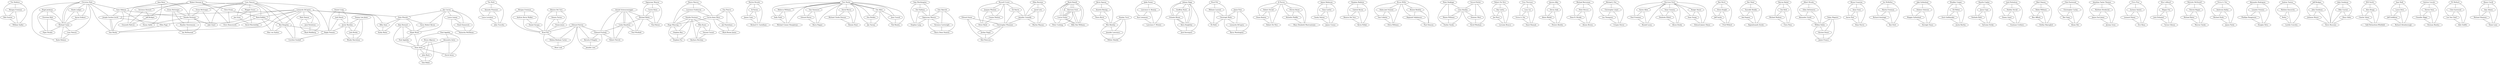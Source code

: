 graph G {
charset=utf8;
"Tim Robbins" -- " Morgan Freeman";
"Tim Robbins" -- " Bob Gunton";
"Tim Robbins" -- " William Sadler";
" Morgan Freeman" -- " Bob Gunton";
" Morgan Freeman" -- " William Sadler";
" Bob Gunton" -- " William Sadler";
"Christian Bale" -- " Heath Ledger";
"Christian Bale" -- " Aaron Eckhart";
"Christian Bale" -- " Michael Caine";
" Heath Ledger" -- " Aaron Eckhart";
" Heath Ledger" -- " Michael Caine";
" Aaron Eckhart" -- " Michael Caine";
"Leonardo DiCaprio" -- " Joseph Gordon-Levitt";
"Leonardo DiCaprio" -- " Ellen Page";
"Leonardo DiCaprio" -- " Tom Hardy";
" Joseph Gordon-Levitt" -- " Ellen Page";
" Joseph Gordon-Levitt" -- " Tom Hardy";
" Ellen Page" -- " Tom Hardy";
"Tim Roth" -- " Amanda Plummer";
"Tim Roth" -- " Laura Lovelace";
"Tim Roth" -- " John Travolta";
" Amanda Plummer" -- " Laura Lovelace";
" Amanda Plummer" -- " John Travolta";
" Laura Lovelace" -- " John Travolta";
"Edward Norton" -- " Brad Pitt";
"Edward Norton" -- " Helena Bonham Carter";
"Edward Norton" -- " Meat Loaf";
" Brad Pitt" -- " Helena Bonham Carter";
" Brad Pitt" -- " Meat Loaf";
" Helena Bonham Carter" -- " Meat Loaf";
"Alan Howard" -- " Elijah Wood";
"Alan Howard" -- " Noel Appleby";
"Alan Howard" -- " Sean Astin";
" Elijah Wood" -- " Noel Appleby";
" Elijah Wood" -- " Sean Astin";
" Noel Appleby" -- " Sean Astin";
"Noel Appleby" -- " Alexandra Astin";
"Noel Appleby" -- " Sean Astin";
"Noel Appleby" -- " David Aston";
" Alexandra Astin" -- " Sean Astin";
" Alexandra Astin" -- " David Aston";
" Sean Astin" -- " David Aston";
"Keanu Reeves" -- " Laurence Fishburne";
"Keanu Reeves" -- " Carrie-Anne Moss";
"Keanu Reeves" -- " Hugo Weaving";
" Laurence Fishburne" -- " Carrie-Anne Moss";
" Laurence Fishburne" -- " Hugo Weaving";
" Carrie-Anne Moss" -- " Hugo Weaving";
"Marlon Brando" -- " Al Pacino";
"Marlon Brando" -- " James Caan";
"Marlon Brando" -- " Richard S. Castellano";
" Al Pacino" -- " James Caan";
" Al Pacino" -- " Richard S. Castellano";
" James Caan" -- " Richard S. Castellano";
"Tom Hanks" -- " Rebecca Williams";
"Tom Hanks" -- " Sally Field";
"Tom Hanks" -- " Michael Conner Humphreys";
" Rebecca Williams" -- " Sally Field";
" Rebecca Williams" -- " Michael Conner Humphreys";
" Sally Field" -- " Michael Conner Humphreys";
"Bruce Allpress" -- " Sean Astin";
"Bruce Allpress" -- " John Bach";
"Bruce Allpress" -- " Sala Baker";
" Sean Astin" -- " John Bach";
" Sean Astin" -- " Sala Baker";
" John Bach" -- " Sala Baker";
"Christian Bale" -- " Gary Oldman";
"Christian Bale" -- " Tom Hardy";
"Christian Bale" -- " Joseph Gordon-Levitt";
" Gary Oldman" -- " Tom Hardy";
" Gary Oldman" -- " Joseph Gordon-Levitt";
" Tom Hardy" -- " Joseph Gordon-Levitt";
"Morgan Freeman" -- " Andrew Kevin Walker";
"Morgan Freeman" -- " Daniel Zacapa";
"Morgan Freeman" -- " Brad Pitt";
" Andrew Kevin Walker" -- " Daniel Zacapa";
" Andrew Kevin Walker" -- " Brad Pitt";
" Daniel Zacapa" -- " Brad Pitt";
"Sam Worthington" -- " Zoe Saldana";
"Sam Worthington" -- " Sigourney Weaver";
"Sam Worthington" -- " Stephen Lang";
" Zoe Saldana" -- " Sigourney Weaver";
" Zoe Saldana" -- " Stephen Lang";
" Sigourney Weaver" -- " Stephen Lang";
"Christian Bale" -- " Michael Caine";
"Christian Bale" -- " Liam Neeson";
"Christian Bale" -- " Katie Holmes";
" Michael Caine" -- " Liam Neeson";
" Michael Caine" -- " Katie Holmes";
" Liam Neeson" -- " Katie Holmes";
"Russell Crowe" -- " Joaquin Phoenix";
"Russell Crowe" -- " Connie Nielsen";
"Russell Crowe" -- " Oliver Reed";
" Joaquin Phoenix" -- " Connie Nielsen";
" Joaquin Phoenix" -- " Oliver Reed";
" Connie Nielsen" -- " Oliver Reed";
"Robert Downey Jr." -- " Chris Evans";
"Robert Downey Jr." -- " Mark Ruffalo";
"Robert Downey Jr." -- " Chris Hemsworth";
" Chris Evans" -- " Mark Ruffalo";
" Chris Evans" -- " Chris Hemsworth";
" Mark Ruffalo" -- " Chris Hemsworth";
"Mark Hamill" -- " Harrison Ford";
"Mark Hamill" -- " Carrie Fisher";
"Mark Hamill" -- " Peter Cushing";
" Harrison Ford" -- " Carrie Fisher";
" Harrison Ford" -- " Peter Cushing";
" Carrie Fisher" -- " Peter Cushing";
"Guy Pearce" -- " Carrie-Anne Moss";
"Guy Pearce" -- " Joe Pantoliano";
"Guy Pearce" -- " Mark Boone Junior";
" Carrie-Anne Moss" -- " Joe Pantoliano";
" Carrie-Anne Moss" -- " Mark Boone Junior";
" Joe Pantoliano" -- " Mark Boone Junior";
"Kevin Spacey" -- " Annette Bening";
"Kevin Spacey" -- " Thora Birch";
"Kevin Spacey" -- " Wes Bentley";
" Annette Bening" -- " Thora Birch";
" Annette Bening" -- " Wes Bentley";
" Thora Birch" -- " Wes Bentley";
"Tom Hanks" -- " Tom Sizemore";
"Tom Hanks" -- " Edward Burns";
"Tom Hanks" -- " Barry Pepper";
" Tom Sizemore" -- " Edward Burns";
" Tom Sizemore" -- " Barry Pepper";
" Edward Burns" -- " Barry Pepper";
"Liam Neeson" -- " Ben Kingsley";
"Liam Neeson" -- " Ralph Fiennes";
"Liam Neeson" -- " Caroline Goodall";
" Ben Kingsley" -- " Ralph Fiennes";
" Ben Kingsley" -- " Caroline Goodall";
" Ralph Fiennes" -- " Caroline Goodall";
"Leonardo DiCaprio" -- " Matt Damon";
"Leonardo DiCaprio" -- " Jack Nicholson";
"Leonardo DiCaprio" -- " Mark Wahlberg";
" Matt Damon" -- " Jack Nicholson";
" Matt Damon" -- " Mark Wahlberg";
" Jack Nicholson" -- " Mark Wahlberg";
"Jodie Foster" -- " Lawrence A. Bonney";
"Jodie Foster" -- " Kasi Lemmons";
"Jodie Foster" -- " Lawrence T. Wrentz";
" Lawrence A. Bonney" -- " Kasi Lemmons";
" Lawrence A. Bonney" -- " Lawrence T. Wrentz";
" Kasi Lemmons" -- " Lawrence T. Wrentz";
"Johnny Depp" -- " Geoffrey Rush";
"Johnny Depp" -- " Orlando Bloom";
"Johnny Depp" -- " Keira Knightley";
" Geoffrey Rush" -- " Orlando Bloom";
" Geoffrey Rush" -- " Keira Knightley";
" Orlando Bloom" -- " Keira Knightley";
"Mark Hamill" -- " Harrison Ford";
"Mark Hamill" -- " Carrie Fisher";
"Mark Hamill" -- " Billy Dee Williams";
" Harrison Ford" -- " Carrie Fisher";
" Harrison Ford" -- " Billy Dee Williams";
" Carrie Fisher" -- " Billy Dee Williams";
"Leonardo DiCaprio" -- " Kate Winslet";
"Leonardo DiCaprio" -- " Billy Zane";
"Leonardo DiCaprio" -- " Kathy Bates";
" Kate Winslet" -- " Billy Zane";
" Kate Winslet" -- " Kathy Bates";
" Billy Zane" -- " Kathy Bates";
"Brad Pitt" -- " Mélanie Laurent";
"Brad Pitt" -- " Christoph Waltz";
"Brad Pitt" -- " Eli Roth";
" Mélanie Laurent" -- " Christoph Waltz";
" Mélanie Laurent" -- " Eli Roth";
" Christoph Waltz" -- " Eli Roth";
"Natalie Portman" -- " Hugo Weaving";
"Natalie Portman" -- " Stephen Rea";
"Natalie Portman" -- " Stephen Fry";
" Hugo Weaving" -- " Stephen Rea";
" Hugo Weaving" -- " Stephen Fry";
" Stephen Rea" -- " Stephen Fry";
"Jamie Foxx" -- " Christoph Waltz";
"Jamie Foxx" -- " Leonardo DiCaprio";
"Jamie Foxx" -- " Kerry Washington";
" Christoph Waltz" -- " Leonardo DiCaprio";
" Christoph Waltz" -- " Kerry Washington";
" Leonardo DiCaprio" -- " Kerry Washington";
"Hugh Jackman" -- " Christian Bale";
"Hugh Jackman" -- " Michael Caine";
"Hugh Jackman" -- " Piper Perabo";
" Christian Bale" -- " Michael Caine";
" Christian Bale" -- " Piper Perabo";
" Michael Caine" -- " Piper Perabo";
"Edward Norton" -- " Edward Furlong";
"Edward Norton" -- " Beverly D'Angelo";
"Edward Norton" -- " Jennifer Lien";
" Edward Furlong" -- " Beverly D'Angelo";
" Edward Furlong" -- " Jennifer Lien";
" Beverly D'Angelo" -- " Jennifer Lien";
"Al Pacino" -- " Robert Duvall";
"Al Pacino" -- " Diane Keaton";
"Al Pacino" -- " Robert De Niro";
" Robert Duvall" -- " Diane Keaton";
" Robert Duvall" -- " Robert De Niro";
" Diane Keaton" -- " Robert De Niro";
"James Robinson" -- " Sean Lawlor";
"James Robinson" -- " Sandy Nelson";
"James Robinson" -- " James Cosmo";
" Sean Lawlor" -- " Sandy Nelson";
" Sean Lawlor" -- " James Cosmo";
" Sandy Nelson" -- " James Cosmo";
"Arnold Schwarzenegger" -- " Linda Hamilton";
"Arnold Schwarzenegger" -- " Edward Furlong";
"Arnold Schwarzenegger" -- " Robert Patrick";
" Linda Hamilton" -- " Edward Furlong";
" Linda Hamilton" -- " Robert Patrick";
" Edward Furlong" -- " Robert Patrick";
"Stephen Baldwin" -- " Gabriel Byrne";
"Stephen Baldwin" -- " Benicio Del Toro";
"Stephen Baldwin" -- " Kevin Pollak";
" Gabriel Byrne" -- " Benicio Del Toro";
" Gabriel Byrne" -- " Kevin Pollak";
" Benicio Del Toro" -- " Kevin Pollak";
"Bruce Willis" -- " Haley Joel Osment";
"Bruce Willis" -- " Toni Collette";
"Bruce Willis" -- " Olivia Williams";
" Haley Joel Osment" -- " Toni Collette";
" Haley Joel Osment" -- " Olivia Williams";
" Toni Collette" -- " Olivia Williams";
"Peter Dinklage" -- " Lena Headey";
"Peter Dinklage" -- " Maisie Williams";
"Peter Dinklage" -- " Emilia Clarke";
" Lena Headey" -- " Maisie Williams";
" Lena Headey" -- " Emilia Clarke";
" Maisie Williams" -- " Emilia Clarke";
"Robert De Niro" -- " Ray Liotta";
"Robert De Niro" -- " Joe Pesci";
"Robert De Niro" -- " Lorraine Bracco";
" Ray Liotta" -- " Joe Pesci";
" Ray Liotta" -- " Lorraine Bracco";
" Joe Pesci" -- " Lorraine Bracco";
"Uma Thurman" -- " Lucy Liu";
"Uma Thurman" -- " Vivica A. Fox";
"Uma Thurman" -- " Daryl Hannah";
" Lucy Liu" -- " Vivica A. Fox";
" Lucy Liu" -- " Daryl Hannah";
" Vivica A. Fox" -- " Daryl Hannah";
"Jean Reno" -- " Gary Oldman";
"Jean Reno" -- " Natalie Portman";
"Jean Reno" -- " Danny Aiello";
" Gary Oldman" -- " Natalie Portman";
" Gary Oldman" -- " Danny Aiello";
" Natalie Portman" -- " Danny Aiello";
"Tom Hanks" -- " David Morse";
"Tom Hanks" -- " Michael Clarke Duncan";
"Tom Hanks" -- " Bonnie Hunt";
" David Morse" -- " Michael Clarke Duncan";
" David Morse" -- " Bonnie Hunt";
" Michael Clarke Duncan" -- " Bonnie Hunt";
"Jessica Alba" -- " Devon Aoki";
"Jessica Alba" -- " Alexis Bledel";
"Jessica Alba" -- " Powers Boothe";
" Devon Aoki" -- " Alexis Bledel";
" Devon Aoki" -- " Powers Boothe";
" Alexis Bledel" -- " Powers Boothe";
"Leonardo DiCaprio" -- " Mark Ruffalo";
"Leonardo DiCaprio" -- " Ben Kingsley";
"Leonardo DiCaprio" -- " Max von Sydow";
" Mark Ruffalo" -- " Ben Kingsley";
" Mark Ruffalo" -- " Max von Sydow";
" Ben Kingsley" -- " Max von Sydow";
"Michael Berryman" -- " Peter Brocco";
"Michael Berryman" -- " Dean R. Brooks";
"Michael Berryman" -- " Alonzo Brown";
" Peter Brocco" -- " Dean R. Brooks";
" Peter Brocco" -- " Alonzo Brown";
" Dean R. Brooks" -- " Alonzo Brown";
"Michael J. Fox" -- " Christopher Lloyd";
"Michael J. Fox" -- " Lea Thompson";
"Michael J. Fox" -- " Crispin Glover";
" Christopher Lloyd" -- " Lea Thompson";
" Christopher Lloyd" -- " Crispin Glover";
" Lea Thompson" -- " Crispin Glover";
"Jim Carrey" -- " Kate Winslet";
"Jim Carrey" -- " Gerry Robert Byrne";
"Jim Carrey" -- " Elijah Wood";
" Kate Winslet" -- " Gerry Robert Byrne";
" Kate Winslet" -- " Elijah Wood";
" Gerry Robert Byrne" -- " Elijah Wood";
"Harrison Ford" -- " Karen Allen";
"Harrison Ford" -- " Paul Freeman";
"Harrison Ford" -- " Ronald Lacey";
" Karen Allen" -- " Paul Freeman";
" Karen Allen" -- " Ronald Lacey";
" Paul Freeman" -- " Ronald Lacey";
"Ben Burtt" -- " Elissa Knight";
"Ben Burtt" -- " Jeff Garlin";
"Ben Burtt" -- " Fred Willard";
" Elissa Knight" -- " Jeff Garlin";
" Elissa Knight" -- " Fred Willard";
" Jeff Garlin" -- " Fred Willard";
"Robert Downey Jr." -- " Terrence Howard";
"Robert Downey Jr." -- " Jeff Bridges";
"Robert Downey Jr." -- " Gwyneth Paltrow";
" Terrence Howard" -- " Jeff Bridges";
" Terrence Howard" -- " Gwyneth Paltrow";
" Jeff Bridges" -- " Gwyneth Paltrow";
"Stanley Tucci" -- " Wes Bentley";
"Stanley Tucci" -- " Jennifer Lawrence";
"Stanley Tucci" -- " Willow Shields";
" Wes Bentley" -- " Jennifer Lawrence";
" Wes Bentley" -- " Willow Shields";
" Jennifer Lawrence" -- " Willow Shields";
"Dev Patel" -- " Saurabh Shukla";
"Dev Patel" -- " Anil Kapoor";
"Dev Patel" -- " Rajendranath Zutshi";
" Saurabh Shukla" -- " Anil Kapoor";
" Saurabh Shukla" -- " Rajendranath Zutshi";
" Anil Kapoor" -- " Rajendranath Zutshi";
"Gerard Butler" -- " Lena Headey";
"Gerard Butler" -- " Dominic West";
"Gerard Butler" -- " David Wenham";
" Lena Headey" -- " Dominic West";
" Lena Headey" -- " David Wenham";
" Dominic West" -- " David Wenham";
"Harvey Keitel" -- " Tim Roth";
"Harvey Keitel" -- " Michael Madsen";
"Harvey Keitel" -- " Chris Penn";
" Tim Roth" -- " Michael Madsen";
" Tim Roth" -- " Chris Penn";
" Michael Madsen" -- " Chris Penn";
"Jim Carrey" -- " Laura Linney";
"Jim Carrey" -- " Noah Emmerich";
"Jim Carrey" -- " Natascha McElhone";
" Laura Linney" -- " Noah Emmerich";
" Laura Linney" -- " Natascha McElhone";
" Noah Emmerich" -- " Natascha McElhone";
"Albert Brooks" -- " Ellen DeGeneres";
"Albert Brooks" -- " Alexander Gould";
"Albert Brooks" -- " Willem Dafoe";
" Ellen DeGeneres" -- " Alexander Gould";
" Ellen DeGeneres" -- " Willem Dafoe";
" Alexander Gould" -- " Willem Dafoe";
"Mark Hamill" -- " Harrison Ford";
"Mark Hamill" -- " Carrie Fisher";
"Mark Hamill" -- " Billy Dee Williams";
" Harrison Ford" -- " Carrie Fisher";
" Harrison Ford" -- " Billy Dee Williams";
" Carrie Fisher" -- " Billy Dee Williams";
"Bryan Cranston" -- " Anna Gunn";
"Bryan Cranston" -- " Aaron Paul";
"Bryan Cranston" -- " Dean Norris";
" Anna Gunn" -- " Aaron Paul";
" Anna Gunn" -- " Dean Norris";
" Aaron Paul" -- " Dean Norris";
"Ian McKellen" -- " Martin Freeman";
"Ian McKellen" -- " Richard Armitage";
"Ian McKellen" -- " Ken Stott";
" Martin Freeman" -- " Richard Armitage";
" Martin Freeman" -- " Ken Stott";
" Richard Armitage" -- " Ken Stott";
"Tommy Lee Jones" -- " Javier Bardem";
"Tommy Lee Jones" -- " Josh Brolin";
"Tommy Lee Jones" -- " Woody Harrelson";
" Javier Bardem" -- " Josh Brolin";
" Javier Bardem" -- " Woody Harrelson";
" Josh Brolin" -- " Woody Harrelson";
"Bruce Willis" -- " Bonnie Bedelia";
"Bruce Willis" -- " Reginald VelJohnson";
"Bruce Willis" -- " Paul Gleason";
" Bonnie Bedelia" -- " Reginald VelJohnson";
" Bonnie Bedelia" -- " Paul Gleason";
" Reginald VelJohnson" -- " Paul Gleason";
"Jake Gyllenhaal" -- " Holmes Osborne";
"Jake Gyllenhaal" -- " Maggie Gyllenhaal";
"Jake Gyllenhaal" -- " Daveigh Chase";
" Holmes Osborne" -- " Maggie Gyllenhaal";
" Holmes Osborne" -- " Daveigh Chase";
" Maggie Gyllenhaal" -- " Daveigh Chase";
"Benicio Del Toro" -- " Dennis Farina";
"Benicio Del Toro" -- " Vinnie Jones";
"Benicio Del Toro" -- " Brad Pitt";
" Dennis Farina" -- " Vinnie Jones";
" Dennis Farina" -- " Brad Pitt";
" Vinnie Jones" -- " Brad Pitt";
"Bradley Cooper" -- " Ed Helms";
"Bradley Cooper" -- " Zach Galifianakis";
"Bradley Cooper" -- " Justin Bartha";
" Ed Helms" -- " Zach Galifianakis";
" Ed Helms" -- " Justin Bartha";
" Zach Galifianakis" -- " Justin Bartha";
"Edward Asner" -- " Christopher Plummer";
"Edward Asner" -- " Jordan Nagai";
"Edward Asner" -- " Bob Peterson";
" Christopher Plummer" -- " Jordan Nagai";
" Christopher Plummer" -- " Bob Peterson";
" Jordan Nagai" -- " Bob Peterson";
"Sharlto Copley" -- " Jason Cope";
"Sharlto Copley" -- " Nathalie Boltt";
"Sharlto Copley" -- " Sylvaine Strike";
" Jason Cope" -- " Nathalie Boltt";
" Jason Cope" -- " Sylvaine Strike";
" Nathalie Boltt" -- " Sylvaine Strike";
"Jack Nicholson" -- " Shelley Duvall";
"Jack Nicholson" -- " Danny Lloyd";
"Jack Nicholson" -- " Scatman Crothers";
" Shelley Duvall" -- " Danny Lloyd";
" Shelley Duvall" -- " Scatman Crothers";
" Danny Lloyd" -- " Scatman Crothers";
"Ellen Burstyn" -- " Jared Leto";
"Ellen Burstyn" -- " Jennifer Connelly";
"Ellen Burstyn" -- " Marlon Wayans";
" Jared Leto" -- " Jennifer Connelly";
" Jared Leto" -- " Marlon Wayans";
" Jennifer Connelly" -- " Marlon Wayans";
"Arnold Schwarzenegger" -- " Michael Biehn";
"Arnold Schwarzenegger" -- " Linda Hamilton";
"Arnold Schwarzenegger" -- " Paul Winfield";
" Michael Biehn" -- " Linda Hamilton";
" Michael Biehn" -- " Paul Winfield";
" Linda Hamilton" -- " Paul Winfield";
"Natalie Portman" -- " Mila Kunis";
"Natalie Portman" -- " Vincent Cassel";
"Natalie Portman" -- " Barbara Hershey";
" Mila Kunis" -- " Vincent Cassel";
" Mila Kunis" -- " Barbara Hershey";
" Vincent Cassel" -- " Barbara Hershey";
"Matt Damon" -- " Robin Williams";
"Matt Damon" -- " Ben Affleck";
"Matt Damon" -- " Stellan Skarsgård";
" Robin Williams" -- " Ben Affleck";
" Robin Williams" -- " Stellan Skarsgård";
" Ben Affleck" -- " Stellan Skarsgård";
"Tom Hanks" -- " Tim Allen";
"Tom Hanks" -- " Don Rickles";
"Tom Hanks" -- " Jim Varney";
" Tim Allen" -- " Don Rickles";
" Tim Allen" -- " Jim Varney";
" Don Rickles" -- " Jim Varney";
"Clint Eastwood" -- " Christopher Carley";
"Clint Eastwood" -- " Bee Vang";
"Clint Eastwood" -- " Ahney Her";
" Christopher Carley" -- " Bee Vang";
" Christopher Carley" -- " Ahney Her";
" Bee Vang" -- " Ahney Her";
"Jonathan Taylor Thomas" -- " Matthew Broderick";
"Jonathan Taylor Thomas" -- " James Earl Jones";
"Jonathan Taylor Thomas" -- " Jeremy Irons";
" Matthew Broderick" -- " James Earl Jones";
" Matthew Broderick" -- " Jeremy Irons";
" James Earl Jones" -- " Jeremy Irons";
"Chris Pine" -- " Zachary Quinto";
"Chris Pine" -- " Leonard Nimoy";
"Chris Pine" -- " Eric Bana";
" Zachary Quinto" -- " Leonard Nimoy";
" Zachary Quinto" -- " Eric Bana";
" Leonard Nimoy" -- " Eric Bana";
"Shia LaBeouf" -- " Megan Fox";
"Shia LaBeouf" -- " Josh Duhamel";
"Shia LaBeouf" -- " Tyrese Gibson";
" Megan Fox" -- " Josh Duhamel";
" Megan Fox" -- " Tyrese Gibson";
" Josh Duhamel" -- " Tyrese Gibson";
"Tom Skerritt" -- " Sigourney Weaver";
"Tom Skerritt" -- " Veronica Cartwright";
"Tom Skerritt" -- " Harry Dean Stanton";
" Sigourney Weaver" -- " Veronica Cartwright";
" Sigourney Weaver" -- " Harry Dean Stanton";
" Veronica Cartwright" -- " Harry Dean Stanton";
"Tobey Maguire" -- " Willem Dafoe";
"Tobey Maguire" -- " Kirsten Dunst";
"Tobey Maguire" -- " James Franco";
" Willem Dafoe" -- " Kirsten Dunst";
" Willem Dafoe" -- " James Franco";
" Kirsten Dunst" -- " James Franco";
"Malcolm McDowell" -- " Patrick Magee";
"Malcolm McDowell" -- " Michael Bates";
"Malcolm McDowell" -- " Warren Clarke";
" Patrick Magee" -- " Michael Bates";
" Patrick Magee" -- " Warren Clarke";
" Michael Bates" -- " Warren Clarke";
"Russell Crowe" -- " Ed Harris";
"Russell Crowe" -- " Jennifer Connelly";
"Russell Crowe" -- " Christopher Plummer";
" Ed Harris" -- " Jennifer Connelly";
" Ed Harris" -- " Christopher Plummer";
" Jennifer Connelly" -- " Christopher Plummer";
"Vivica A. Fox" -- " Ambrosia Kelley";
"Vivica A. Fox" -- " Michael Parks";
"Vivica A. Fox" -- " James Parks";
" Ambrosia Kelley" -- " Michael Parks";
" Ambrosia Kelley" -- " James Parks";
" Michael Parks" -- " James Parks";
"Alexandre Rodrigues" -- " Leandro Firmino";
"Alexandre Rodrigues" -- " Phellipe Haagensen";
"Alexandre Rodrigues" -- " Douglas Silva";
" Leandro Firmino" -- " Phellipe Haagensen";
" Leandro Firmino" -- " Douglas Silva";
" Phellipe Haagensen" -- " Douglas Silva";
"Johnny Depp" -- " Orlando Bloom";
"Johnny Depp" -- " Keira Knightley";
"Johnny Depp" -- " Jack Davenport";
" Orlando Bloom" -- " Keira Knightley";
" Orlando Bloom" -- " Jack Davenport";
" Keira Knightley" -- " Jack Davenport";
"Liam Neeson" -- " Ewan McGregor";
"Liam Neeson" -- " Natalie Portman";
"Liam Neeson" -- " Jake Lloyd";
" Ewan McGregor" -- " Natalie Portman";
" Ewan McGregor" -- " Jake Lloyd";
" Natalie Portman" -- " Jake Lloyd";
"Audrey Tautou" -- " Mathieu Kassovitz";
"Audrey Tautou" -- " Rufus";
"Audrey Tautou" -- " Lorella Cravotta";
" Mathieu Kassovitz" -- " Rufus";
" Mathieu Kassovitz" -- " Lorella Cravotta";
" Rufus" -- " Lorella Cravotta";
"Jeff Bridges" -- " John Goodman";
"Jeff Bridges" -- " Julianne Moore";
"Jeff Bridges" -- " Steve Buscemi";
" John Goodman" -- " Julianne Moore";
" John Goodman" -- " Steve Buscemi";
" Julianne Moore" -- " Steve Buscemi";
"Al Pacino" -- " Steven Bauer";
"Al Pacino" -- " Michelle Pfeiffer";
"Al Pacino" -- " Mary Elizabeth Mastrantonio";
" Steven Bauer" -- " Michelle Pfeiffer";
" Steven Bauer" -- " Mary Elizabeth Mastrantonio";
" Michelle Pfeiffer" -- " Mary Elizabeth Mastrantonio";
"Daniel Craig" -- " Judi Dench";
"Daniel Craig" -- " Javier Bardem";
"Daniel Craig" -- " Ralph Fiennes";
" Judi Dench" -- " Javier Bardem";
" Judi Dench" -- " Ralph Fiennes";
" Javier Bardem" -- " Ralph Fiennes";
"Will Smith" -- " Alice Braga";
"Will Smith" -- " Charlie Tahan";
"Will Smith" -- " Salli Richardson-Whitfield";
" Alice Braga" -- " Charlie Tahan";
" Alice Braga" -- " Salli Richardson-Whitfield";
" Charlie Tahan" -- " Salli Richardson-Whitfield";
"Sam Neill" -- " Laura Dern";
"Sam Neill" -- " Jeff Goldblum";
"Sam Neill" -- " Richard Attenborough";
" Laura Dern" -- " Jeff Goldblum";
" Laura Dern" -- " Richard Attenborough";
" Jeff Goldblum" -- " Richard Attenborough";
"John Goodman" -- " Billy Crystal";
"John Goodman" -- " Mary Gibbs";
"John Goodman" -- " Steve Buscemi";
" Billy Crystal" -- " Mary Gibbs";
" Billy Crystal" -- " Steve Buscemi";
" Mary Gibbs" -- " Steve Buscemi";
"Harrison Ford" -- " Sean Connery";
"Harrison Ford" -- " Denholm Elliott";
"Harrison Ford" -- " Alison Doody";
" Sean Connery" -- " Denholm Elliott";
" Sean Connery" -- " Alison Doody";
" Denholm Elliott" -- " Alison Doody";
"Ewan McGregor" -- " Natalie Portman";
"Ewan McGregor" -- " Hayden Christensen";
"Ewan McGregor" -- " Ian McDiarmid";
" Natalie Portman" -- " Hayden Christensen";
" Natalie Portman" -- " Ian McDiarmid";
" Hayden Christensen" -- " Ian McDiarmid";
"Liam Neeson" -- " Maggie Grace";
"Liam Neeson" -- " Jon Gries";
"Liam Neeson" -- " David Warshofsky";
" Maggie Grace" -- " Jon Gries";
" Maggie Grace" -- " David Warshofsky";
" Jon Gries" -- " David Warshofsky";
"Andrew Lincoln" -- " Steven Yeun";
"Andrew Lincoln" -- " Chandler Riggs";
"Andrew Lincoln" -- " Norman Reedus";
" Steven Yeun" -- " Chandler Riggs";
" Steven Yeun" -- " Norman Reedus";
" Chandler Riggs" -- " Norman Reedus";
"Tom Hanks" -- " Tim Allen";
"Tom Hanks" -- " Joan Cusack";
"Tom Hanks" -- " Ned Beatty";
" Tim Allen" -- " Joan Cusack";
" Tim Allen" -- " Ned Beatty";
" Joan Cusack" -- " Ned Beatty";
"Sigourney Weaver" -- " Carrie Henn";
"Sigourney Weaver" -- " Michael Biehn";
"Sigourney Weaver" -- " Paul Reiser";
" Carrie Henn" -- " Michael Biehn";
" Carrie Henn" -- " Paul Reiser";
" Michael Biehn" -- " Paul Reiser";
"Eli Wallach" -- " Clint Eastwood";
"Eli Wallach" -- " Lee Van Cleef";
"Eli Wallach" -- " Aldo Giuffrè";
" Clint Eastwood" -- " Lee Van Cleef";
" Clint Eastwood" -- " Aldo Giuffrè";
" Lee Van Cleef" -- " Aldo Giuffrè";
"Henry Cavill" -- " Amy Adams";
"Henry Cavill" -- " Michael Shannon";
"Henry Cavill" -- " Diane Lane";
" Amy Adams" -- " Michael Shannon";
" Amy Adams" -- " Diane Lane";
" Michael Shannon" -- " Diane Lane";
"Harrison Ford" -- " Rutger Hauer";
"Harrison Ford" -- " Sean Young";
"Harrison Ford" -- " Edward James Olmos";
" Rutger Hauer" -- " Sean Young";
" Rutger Hauer" -- " Edward James Olmos";
" Sean Young" -- " Edward James Olmos";
}
